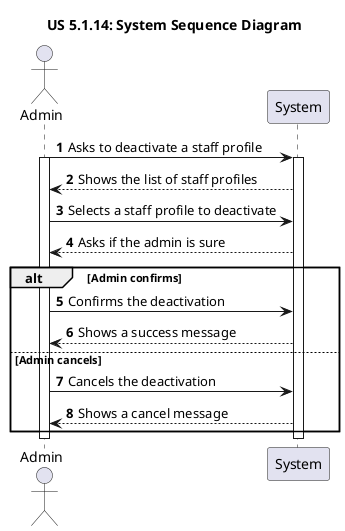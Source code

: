 @startuml
'https://plantuml.com/sequence-diagram

autonumber
title US 5.1.14: System Sequence Diagram

actor "Admin" as ad 
participant "System" as sy

ad -> sy: Asks to deactivate a staff profile
activate ad
activate sy
sy --> ad: Shows the list of staff profiles
ad -> sy: Selects a staff profile to deactivate
sy --> ad: Asks if the admin is sure

alt Admin confirms
    ad -> sy: Confirms the deactivation
    sy --> ad: Shows a success message
else Admin cancels
    ad -> sy: Cancels the deactivation
    sy --> ad: Shows a cancel message
end

deactivate ad
deactivate sy

@enduml
